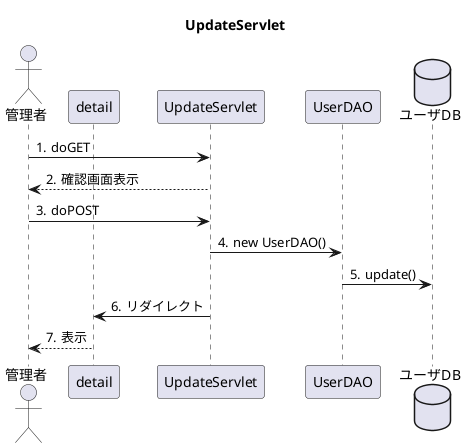 @startuml
title UpdateServlet

autonumber "#."

actor 管理者
participant detail
participant UpdateServlet
participant UserDAO
database ユーザDB


管理者 -> UpdateServlet:doGET
UpdateServlet --> 管理者:確認画面表示
管理者 ->UpdateServlet:doPOST
UpdateServlet -> UserDAO:new UserDAO()
UserDAO -> ユーザDB:update()

UpdateServlet -> detail:リダイレクト
detail --> 管理者:表示
@enduml